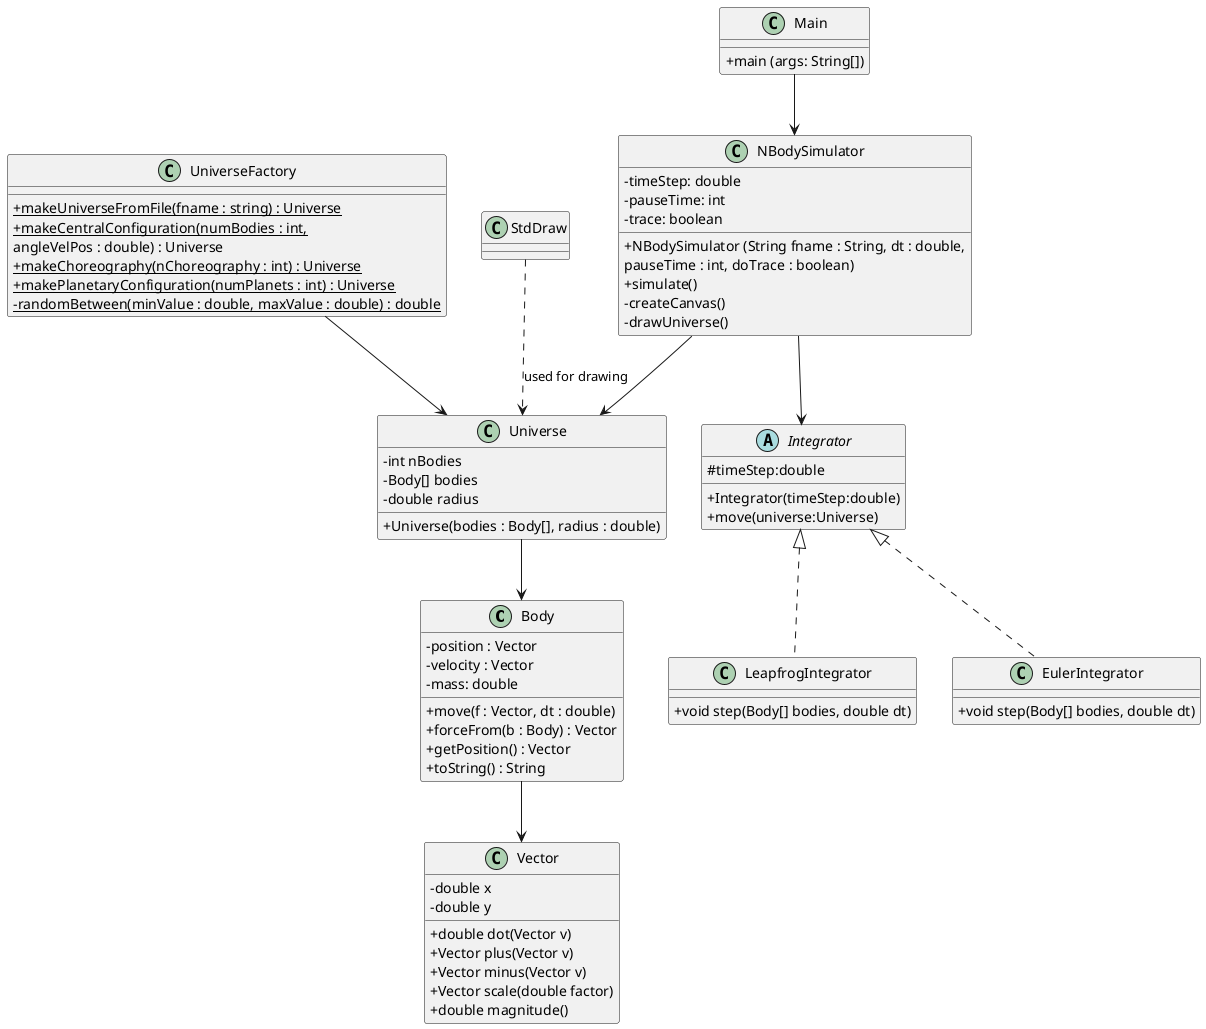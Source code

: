 @startuml
skinparam classAttributeIconSize 0

class Body {
-position : Vector
-velocity : Vector
-mass: double
+move(f : Vector, dt : double)
+forceFrom(b : Body) : Vector
+getPosition() : Vector
+toString() : String
}

class Vector {
  - double x
  - double y
  + double dot(Vector v)
  + Vector plus(Vector v)
  + Vector minus(Vector v)
  + Vector scale(double factor)
  + double magnitude()
}

abstract Integrator {
#timeStep:double
+Integrator(timeStep:double)
+move(universe:Universe)
}

class EulerIntegrator {
  + void step(Body[] bodies, double dt)
}

class LeapfrogIntegrator {
  + void step(Body[] bodies, double dt)
}

class Universe {
  - int nBodies
  - Body[] bodies
  - double radius
+Universe(bodies : Body[], radius : double)

}

class UniverseFactory {
+{static} makeUniverseFromFile(fname : string) : Universe
+{static} makeCentralConfiguration(numBodies : int,
angleVelPos : double) : Universe
+{static} makeChoreography(nChoreography : int) : Universe
+{static} makePlanetaryConfiguration(numPlanets : int) : Universe
-{static} randomBetween(minValue : double, maxValue : double) : double
}

class NBodySimulator {
-timeStep: double
-pauseTime: int
-trace: boolean
+NBodySimulator (String fname : String, dt : double,
pauseTime : int, doTrace : boolean)
+simulate()
-createCanvas()
-drawUniverse()
}

class StdDraw {
}

class Main {
+main (args: String[])
}

' Relaciones
Integrator <|.. EulerIntegrator
Integrator <|.. LeapfrogIntegrator
UniverseFactory --> Universe
Universe --> Body
Body --> Vector
NBodySimulator --> Universe
NBodySimulator --> Integrator
Main --> NBodySimulator
StdDraw ..> Universe : used for drawing

@enduml
